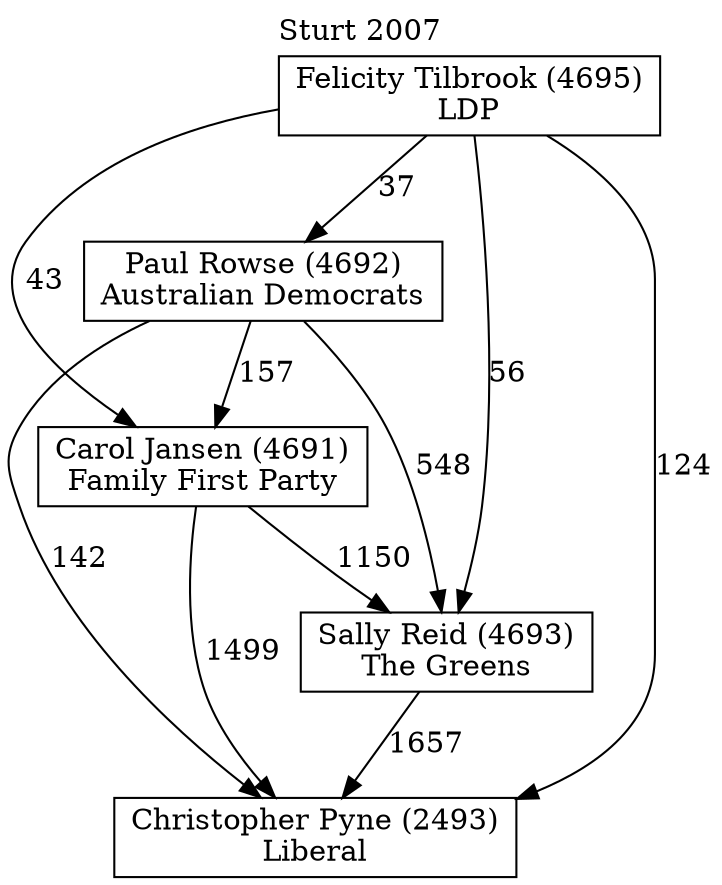 // House preference flow
digraph "Christopher Pyne (2493)_Sturt_2007" {
	graph [label="Sturt 2007" labelloc=t mclimit=10]
	node [shape=box]
	"Christopher Pyne (2493)" [label="Christopher Pyne (2493)
Liberal"]
	"Sally Reid (4693)" [label="Sally Reid (4693)
The Greens"]
	"Carol Jansen (4691)" [label="Carol Jansen (4691)
Family First Party"]
	"Paul Rowse (4692)" [label="Paul Rowse (4692)
Australian Democrats"]
	"Felicity Tilbrook (4695)" [label="Felicity Tilbrook (4695)
LDP"]
	"Sally Reid (4693)" -> "Christopher Pyne (2493)" [label=1657]
	"Carol Jansen (4691)" -> "Sally Reid (4693)" [label=1150]
	"Paul Rowse (4692)" -> "Carol Jansen (4691)" [label=157]
	"Felicity Tilbrook (4695)" -> "Paul Rowse (4692)" [label=37]
	"Carol Jansen (4691)" -> "Christopher Pyne (2493)" [label=1499]
	"Paul Rowse (4692)" -> "Christopher Pyne (2493)" [label=142]
	"Felicity Tilbrook (4695)" -> "Christopher Pyne (2493)" [label=124]
	"Felicity Tilbrook (4695)" -> "Carol Jansen (4691)" [label=43]
	"Paul Rowse (4692)" -> "Sally Reid (4693)" [label=548]
	"Felicity Tilbrook (4695)" -> "Sally Reid (4693)" [label=56]
}
